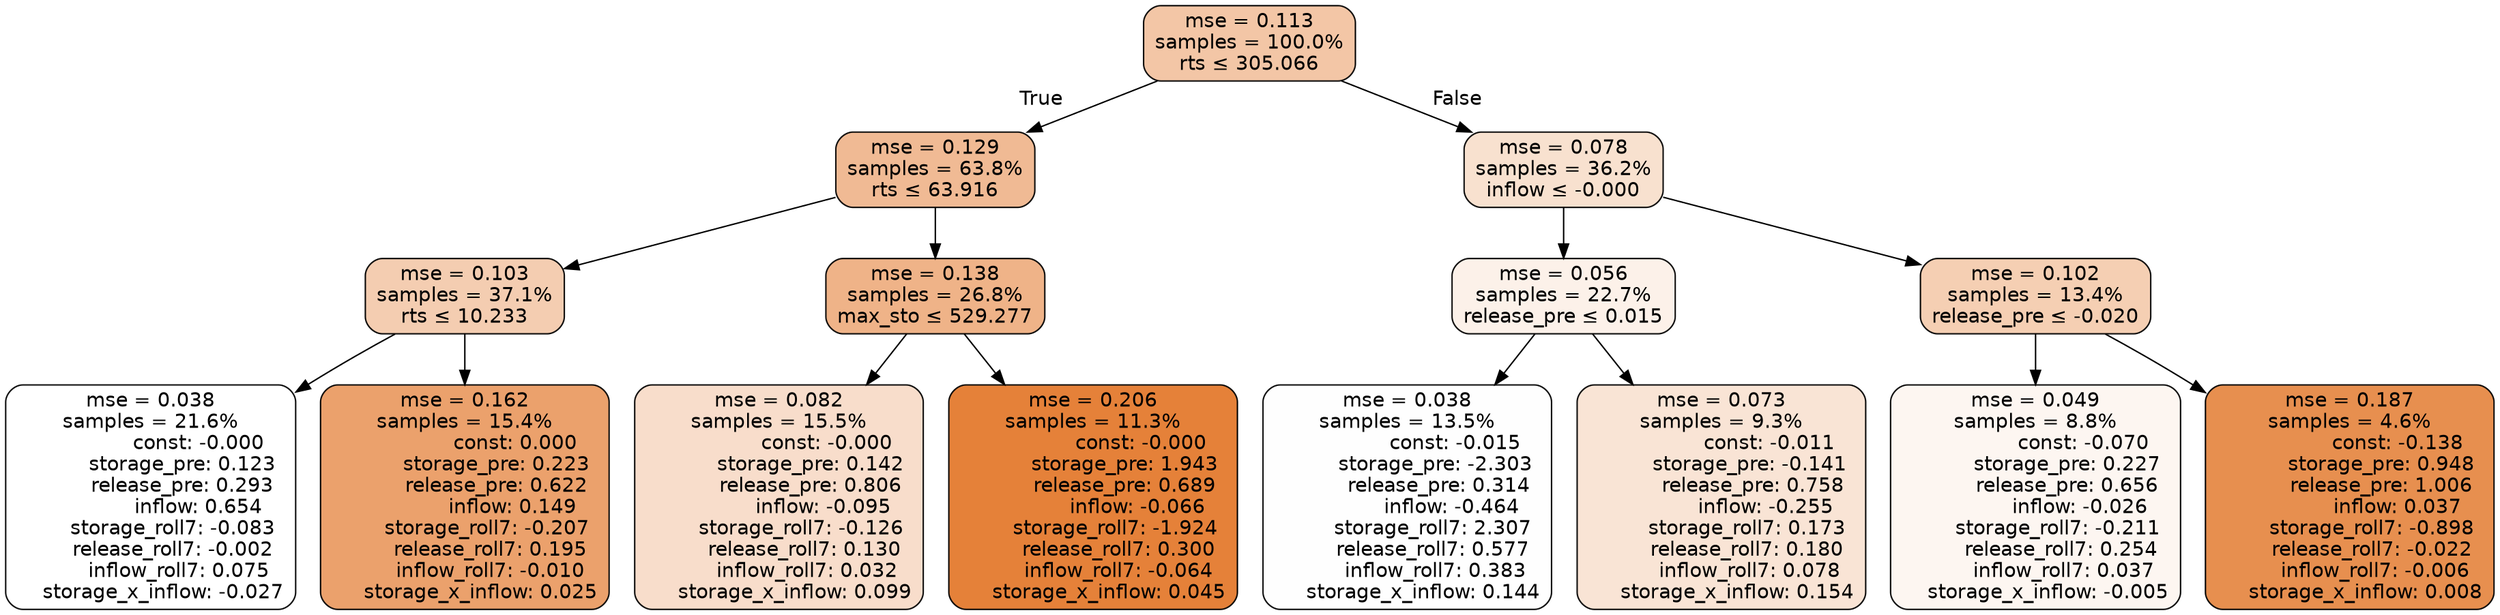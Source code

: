 digraph tree {
bgcolor="transparent"
node [shape=rectangle, style="filled, rounded", color="black", fontname=helvetica] ;
edge [fontname=helvetica] ;
	"0" [label="mse = 0.113
samples = 100.0%
rts &le; 305.066", fillcolor="#f3c6a6"]
	"1" [label="mse = 0.129
samples = 63.8%
rts &le; 63.916", fillcolor="#f0ba94"]
	"2" [label="mse = 0.103
samples = 37.1%
rts &le; 10.233", fillcolor="#f4cdb1"]
	"3" [label="mse = 0.038
samples = 21.6%
               const: -0.000
          storage_pre: 0.123
          release_pre: 0.293
               inflow: 0.654
       storage_roll7: -0.083
       release_roll7: -0.002
         inflow_roll7: 0.075
    storage_x_inflow: -0.027", fillcolor="#ffffff"]
	"4" [label="mse = 0.162
samples = 15.4%
                const: 0.000
          storage_pre: 0.223
          release_pre: 0.622
               inflow: 0.149
       storage_roll7: -0.207
        release_roll7: 0.195
        inflow_roll7: -0.010
     storage_x_inflow: 0.025", fillcolor="#eba16c"]
	"5" [label="mse = 0.138
samples = 26.8%
max_sto &le; 529.277", fillcolor="#efb388"]
	"6" [label="mse = 0.082
samples = 15.5%
               const: -0.000
          storage_pre: 0.142
          release_pre: 0.806
              inflow: -0.095
       storage_roll7: -0.126
        release_roll7: 0.130
         inflow_roll7: 0.032
     storage_x_inflow: 0.099", fillcolor="#f8ddcb"]
	"7" [label="mse = 0.206
samples = 11.3%
               const: -0.000
          storage_pre: 1.943
          release_pre: 0.689
              inflow: -0.066
       storage_roll7: -1.924
        release_roll7: 0.300
        inflow_roll7: -0.064
     storage_x_inflow: 0.045", fillcolor="#e58139"]
	"8" [label="mse = 0.078
samples = 36.2%
inflow &le; -0.000", fillcolor="#f8e1cf"]
	"9" [label="mse = 0.056
samples = 22.7%
release_pre &le; 0.015", fillcolor="#fcf1e9"]
	"10" [label="mse = 0.038
samples = 13.5%
               const: -0.015
         storage_pre: -2.303
          release_pre: 0.314
              inflow: -0.464
        storage_roll7: 2.307
        release_roll7: 0.577
         inflow_roll7: 0.383
     storage_x_inflow: 0.144", fillcolor="#fefefe"]
	"11" [label="mse = 0.073
samples = 9.3%
               const: -0.011
         storage_pre: -0.141
          release_pre: 0.758
              inflow: -0.255
        storage_roll7: 0.173
        release_roll7: 0.180
         inflow_roll7: 0.078
     storage_x_inflow: 0.154", fillcolor="#f9e4d5"]
	"12" [label="mse = 0.102
samples = 13.4%
release_pre &le; -0.020", fillcolor="#f5cfb3"]
	"13" [label="mse = 0.049
samples = 8.8%
               const: -0.070
          storage_pre: 0.227
          release_pre: 0.656
              inflow: -0.026
       storage_roll7: -0.211
        release_roll7: 0.254
         inflow_roll7: 0.037
    storage_x_inflow: -0.005", fillcolor="#fdf6f1"]
	"14" [label="mse = 0.187
samples = 4.6%
               const: -0.138
          storage_pre: 0.948
          release_pre: 1.006
               inflow: 0.037
       storage_roll7: -0.898
       release_roll7: -0.022
        inflow_roll7: -0.006
     storage_x_inflow: 0.008", fillcolor="#e78f4f"]

	"0" -> "1" [labeldistance=2.5, labelangle=45, headlabel="True"]
	"1" -> "2"
	"2" -> "3"
	"2" -> "4"
	"1" -> "5"
	"5" -> "6"
	"5" -> "7"
	"0" -> "8" [labeldistance=2.5, labelangle=-45, headlabel="False"]
	"8" -> "9"
	"9" -> "10"
	"9" -> "11"
	"8" -> "12"
	"12" -> "13"
	"12" -> "14"
}